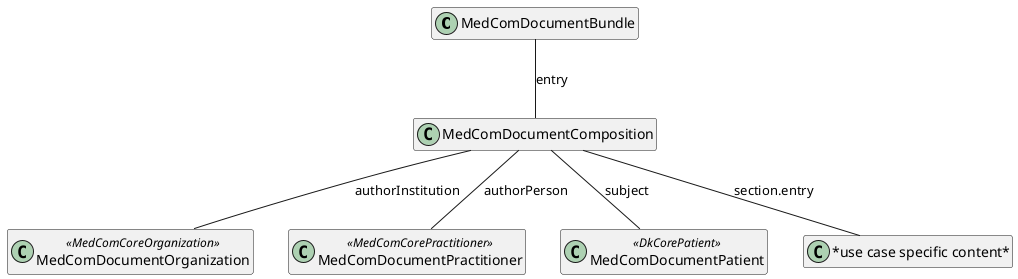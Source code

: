 @startuml DocumentModel

hide empty members

class "MedComDocumentBundle" as document
class "MedComDocumentComposition" as composition
class "MedComDocumentOrganization" as organization <<MedComCoreOrganization>>
class "MedComDocumentPractitioner" as practitioner <<MedComCorePractitioner>>
class "MedComDocumentPatient" as patient <<DkCorePatient>>
class "*use case specific content*" as clinical

document -- composition : "entry"
composition -- organization : "authorInstitution"
composition -- practitioner : "authorPerson"
composition -- patient : "subject"
composition -- clinical : "section.entry"


@enduml